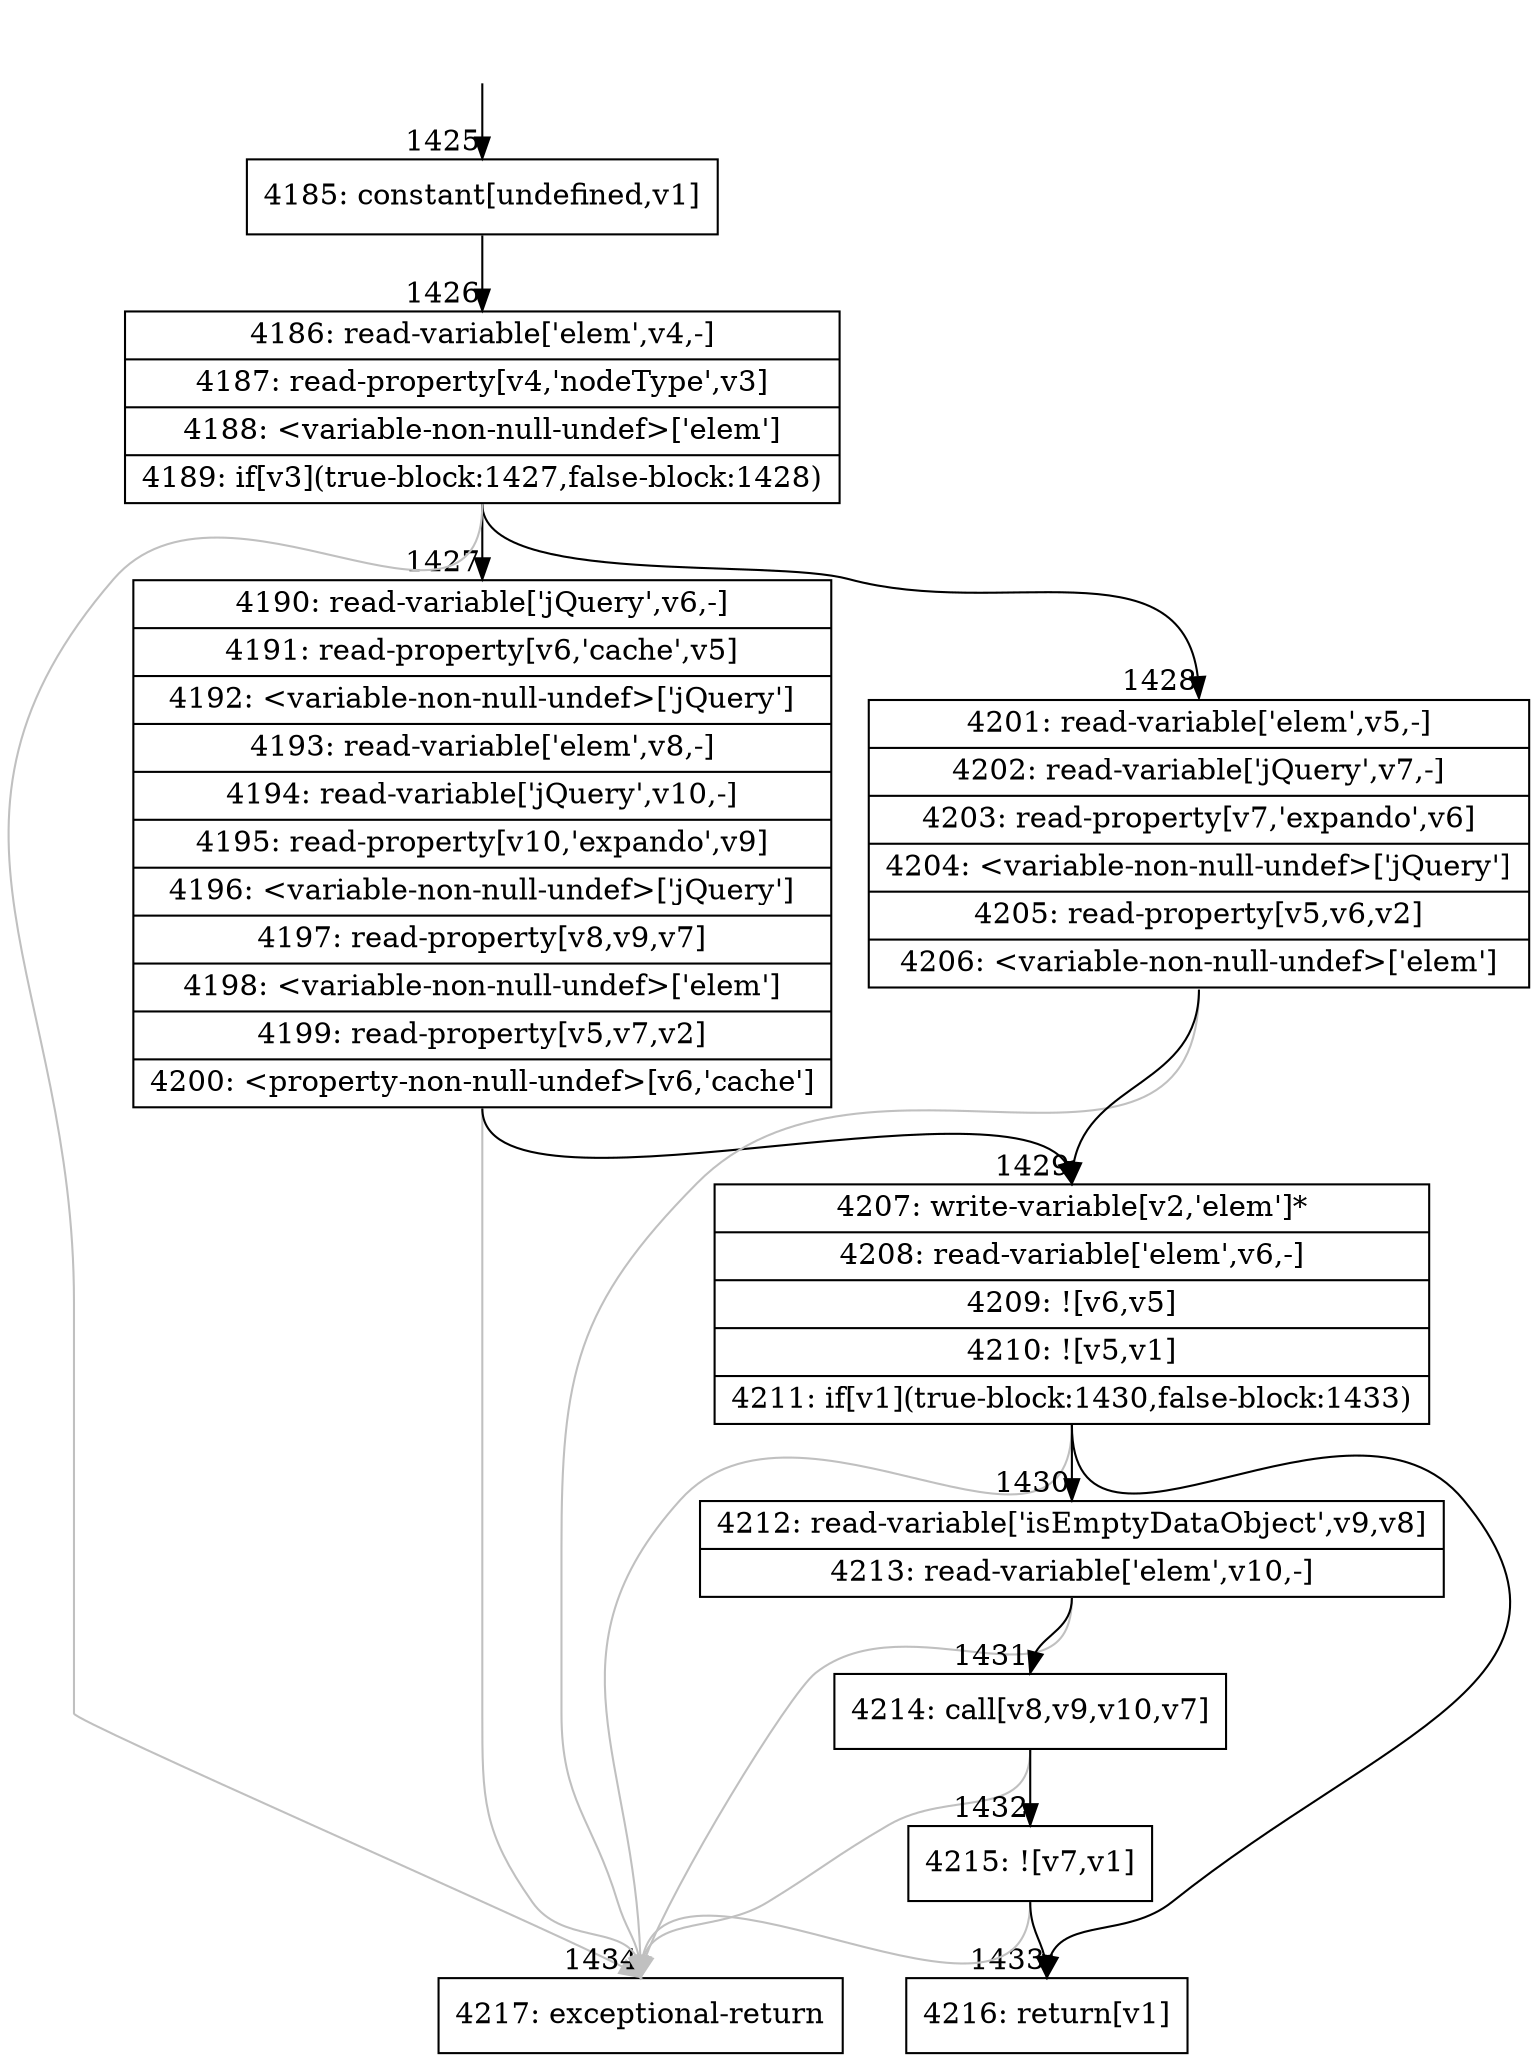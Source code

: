 digraph {
rankdir="TD"
BB_entry94[shape=none,label=""];
BB_entry94 -> BB1425 [tailport=s, headport=n, headlabel="    1425"]
BB1425 [shape=record label="{4185: constant[undefined,v1]}" ] 
BB1425 -> BB1426 [tailport=s, headport=n, headlabel="      1426"]
BB1426 [shape=record label="{4186: read-variable['elem',v4,-]|4187: read-property[v4,'nodeType',v3]|4188: \<variable-non-null-undef\>['elem']|4189: if[v3](true-block:1427,false-block:1428)}" ] 
BB1426 -> BB1427 [tailport=s, headport=n, headlabel="      1427"]
BB1426 -> BB1428 [tailport=s, headport=n, headlabel="      1428"]
BB1426 -> BB1434 [tailport=s, headport=n, color=gray, headlabel="      1434"]
BB1427 [shape=record label="{4190: read-variable['jQuery',v6,-]|4191: read-property[v6,'cache',v5]|4192: \<variable-non-null-undef\>['jQuery']|4193: read-variable['elem',v8,-]|4194: read-variable['jQuery',v10,-]|4195: read-property[v10,'expando',v9]|4196: \<variable-non-null-undef\>['jQuery']|4197: read-property[v8,v9,v7]|4198: \<variable-non-null-undef\>['elem']|4199: read-property[v5,v7,v2]|4200: \<property-non-null-undef\>[v6,'cache']}" ] 
BB1427 -> BB1429 [tailport=s, headport=n, headlabel="      1429"]
BB1427 -> BB1434 [tailport=s, headport=n, color=gray]
BB1428 [shape=record label="{4201: read-variable['elem',v5,-]|4202: read-variable['jQuery',v7,-]|4203: read-property[v7,'expando',v6]|4204: \<variable-non-null-undef\>['jQuery']|4205: read-property[v5,v6,v2]|4206: \<variable-non-null-undef\>['elem']}" ] 
BB1428 -> BB1429 [tailport=s, headport=n]
BB1428 -> BB1434 [tailport=s, headport=n, color=gray]
BB1429 [shape=record label="{4207: write-variable[v2,'elem']*|4208: read-variable['elem',v6,-]|4209: ![v6,v5]|4210: ![v5,v1]|4211: if[v1](true-block:1430,false-block:1433)}" ] 
BB1429 -> BB1433 [tailport=s, headport=n, headlabel="      1433"]
BB1429 -> BB1430 [tailport=s, headport=n, headlabel="      1430"]
BB1429 -> BB1434 [tailport=s, headport=n, color=gray]
BB1430 [shape=record label="{4212: read-variable['isEmptyDataObject',v9,v8]|4213: read-variable['elem',v10,-]}" ] 
BB1430 -> BB1431 [tailport=s, headport=n, headlabel="      1431"]
BB1430 -> BB1434 [tailport=s, headport=n, color=gray]
BB1431 [shape=record label="{4214: call[v8,v9,v10,v7]}" ] 
BB1431 -> BB1432 [tailport=s, headport=n, headlabel="      1432"]
BB1431 -> BB1434 [tailport=s, headport=n, color=gray]
BB1432 [shape=record label="{4215: ![v7,v1]}" ] 
BB1432 -> BB1433 [tailport=s, headport=n]
BB1432 -> BB1434 [tailport=s, headport=n, color=gray]
BB1433 [shape=record label="{4216: return[v1]}" ] 
BB1434 [shape=record label="{4217: exceptional-return}" ] 
}
